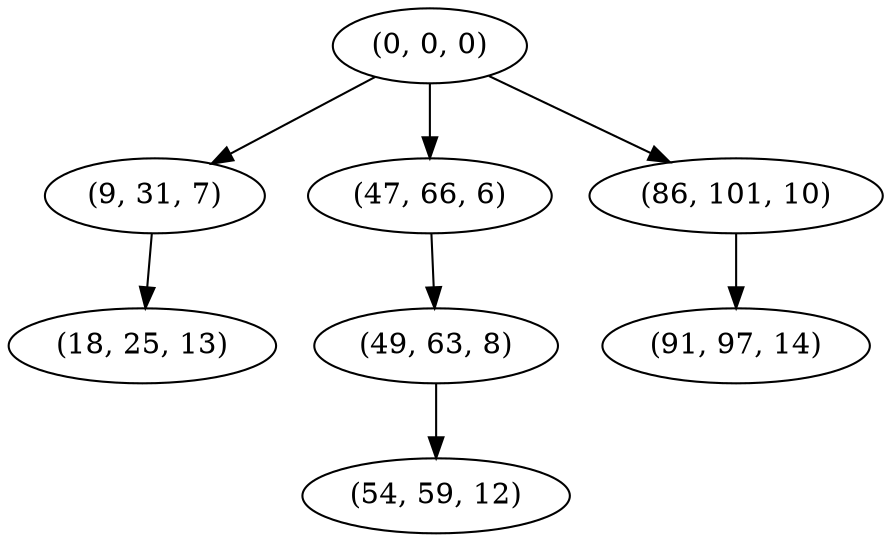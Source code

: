 digraph tree {
    "(0, 0, 0)";
    "(9, 31, 7)";
    "(18, 25, 13)";
    "(47, 66, 6)";
    "(49, 63, 8)";
    "(54, 59, 12)";
    "(86, 101, 10)";
    "(91, 97, 14)";
    "(0, 0, 0)" -> "(9, 31, 7)";
    "(0, 0, 0)" -> "(47, 66, 6)";
    "(0, 0, 0)" -> "(86, 101, 10)";
    "(9, 31, 7)" -> "(18, 25, 13)";
    "(47, 66, 6)" -> "(49, 63, 8)";
    "(49, 63, 8)" -> "(54, 59, 12)";
    "(86, 101, 10)" -> "(91, 97, 14)";
}
